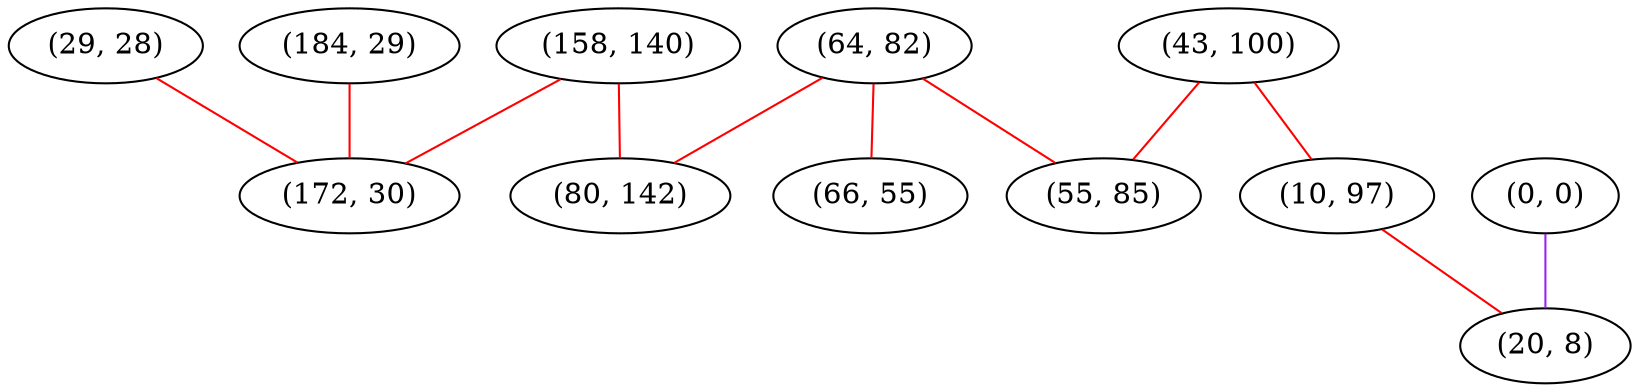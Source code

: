 graph "" {
"(158, 140)";
"(29, 28)";
"(0, 0)";
"(43, 100)";
"(64, 82)";
"(184, 29)";
"(66, 55)";
"(55, 85)";
"(172, 30)";
"(10, 97)";
"(20, 8)";
"(80, 142)";
"(158, 140)" -- "(80, 142)"  [color=red, key=0, weight=1];
"(158, 140)" -- "(172, 30)"  [color=red, key=0, weight=1];
"(29, 28)" -- "(172, 30)"  [color=red, key=0, weight=1];
"(0, 0)" -- "(20, 8)"  [color=purple, key=0, weight=4];
"(43, 100)" -- "(55, 85)"  [color=red, key=0, weight=1];
"(43, 100)" -- "(10, 97)"  [color=red, key=0, weight=1];
"(64, 82)" -- "(66, 55)"  [color=red, key=0, weight=1];
"(64, 82)" -- "(80, 142)"  [color=red, key=0, weight=1];
"(64, 82)" -- "(55, 85)"  [color=red, key=0, weight=1];
"(184, 29)" -- "(172, 30)"  [color=red, key=0, weight=1];
"(10, 97)" -- "(20, 8)"  [color=red, key=0, weight=1];
}

